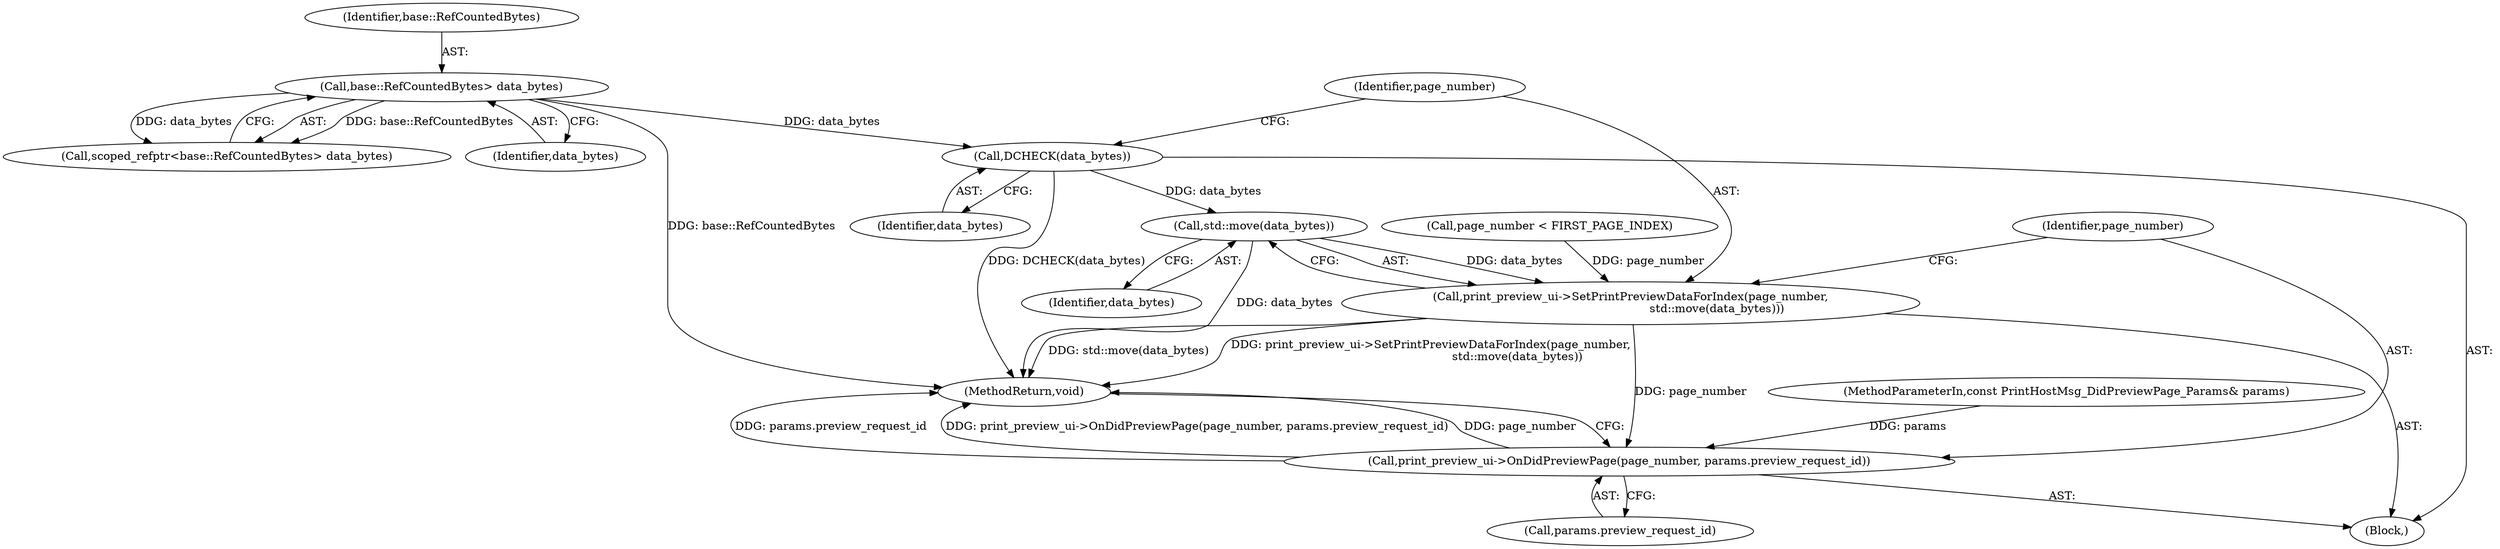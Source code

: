 digraph "1_Chrome_9c391ac04f9ac478c8b0e43b359c2b43a6c892ab_0@API" {
"1000144" [label="(Call,std::move(data_bytes))"];
"1000140" [label="(Call,DCHECK(data_bytes))"];
"1000130" [label="(Call,base::RefCountedBytes> data_bytes)"];
"1000142" [label="(Call,print_preview_ui->SetPrintPreviewDataForIndex(page_number,\n                                                std::move(data_bytes)))"];
"1000146" [label="(Call,print_preview_ui->OnDidPreviewPage(page_number, params.preview_request_id))"];
"1000144" [label="(Call,std::move(data_bytes))"];
"1000102" [label="(Block,)"];
"1000130" [label="(Call,base::RefCountedBytes> data_bytes)"];
"1000143" [label="(Identifier,page_number)"];
"1000132" [label="(Identifier,data_bytes)"];
"1000128" [label="(Call,scoped_refptr<base::RefCountedBytes> data_bytes)"];
"1000147" [label="(Identifier,page_number)"];
"1000140" [label="(Call,DCHECK(data_bytes))"];
"1000142" [label="(Call,print_preview_ui->SetPrintPreviewDataForIndex(page_number,\n                                                std::move(data_bytes)))"];
"1000111" [label="(Call,page_number < FIRST_PAGE_INDEX)"];
"1000131" [label="(Identifier,base::RefCountedBytes)"];
"1000146" [label="(Call,print_preview_ui->OnDidPreviewPage(page_number, params.preview_request_id))"];
"1000101" [label="(MethodParameterIn,const PrintHostMsg_DidPreviewPage_Params& params)"];
"1000145" [label="(Identifier,data_bytes)"];
"1000141" [label="(Identifier,data_bytes)"];
"1000151" [label="(MethodReturn,void)"];
"1000148" [label="(Call,params.preview_request_id)"];
"1000144" -> "1000142"  [label="AST: "];
"1000144" -> "1000145"  [label="CFG: "];
"1000145" -> "1000144"  [label="AST: "];
"1000142" -> "1000144"  [label="CFG: "];
"1000144" -> "1000151"  [label="DDG: data_bytes"];
"1000144" -> "1000142"  [label="DDG: data_bytes"];
"1000140" -> "1000144"  [label="DDG: data_bytes"];
"1000140" -> "1000102"  [label="AST: "];
"1000140" -> "1000141"  [label="CFG: "];
"1000141" -> "1000140"  [label="AST: "];
"1000143" -> "1000140"  [label="CFG: "];
"1000140" -> "1000151"  [label="DDG: DCHECK(data_bytes)"];
"1000130" -> "1000140"  [label="DDG: data_bytes"];
"1000130" -> "1000128"  [label="AST: "];
"1000130" -> "1000132"  [label="CFG: "];
"1000131" -> "1000130"  [label="AST: "];
"1000132" -> "1000130"  [label="AST: "];
"1000128" -> "1000130"  [label="CFG: "];
"1000130" -> "1000151"  [label="DDG: base::RefCountedBytes"];
"1000130" -> "1000128"  [label="DDG: base::RefCountedBytes"];
"1000130" -> "1000128"  [label="DDG: data_bytes"];
"1000142" -> "1000102"  [label="AST: "];
"1000143" -> "1000142"  [label="AST: "];
"1000147" -> "1000142"  [label="CFG: "];
"1000142" -> "1000151"  [label="DDG: print_preview_ui->SetPrintPreviewDataForIndex(page_number,\n                                                std::move(data_bytes))"];
"1000142" -> "1000151"  [label="DDG: std::move(data_bytes)"];
"1000111" -> "1000142"  [label="DDG: page_number"];
"1000142" -> "1000146"  [label="DDG: page_number"];
"1000146" -> "1000102"  [label="AST: "];
"1000146" -> "1000148"  [label="CFG: "];
"1000147" -> "1000146"  [label="AST: "];
"1000148" -> "1000146"  [label="AST: "];
"1000151" -> "1000146"  [label="CFG: "];
"1000146" -> "1000151"  [label="DDG: params.preview_request_id"];
"1000146" -> "1000151"  [label="DDG: print_preview_ui->OnDidPreviewPage(page_number, params.preview_request_id)"];
"1000146" -> "1000151"  [label="DDG: page_number"];
"1000101" -> "1000146"  [label="DDG: params"];
}
